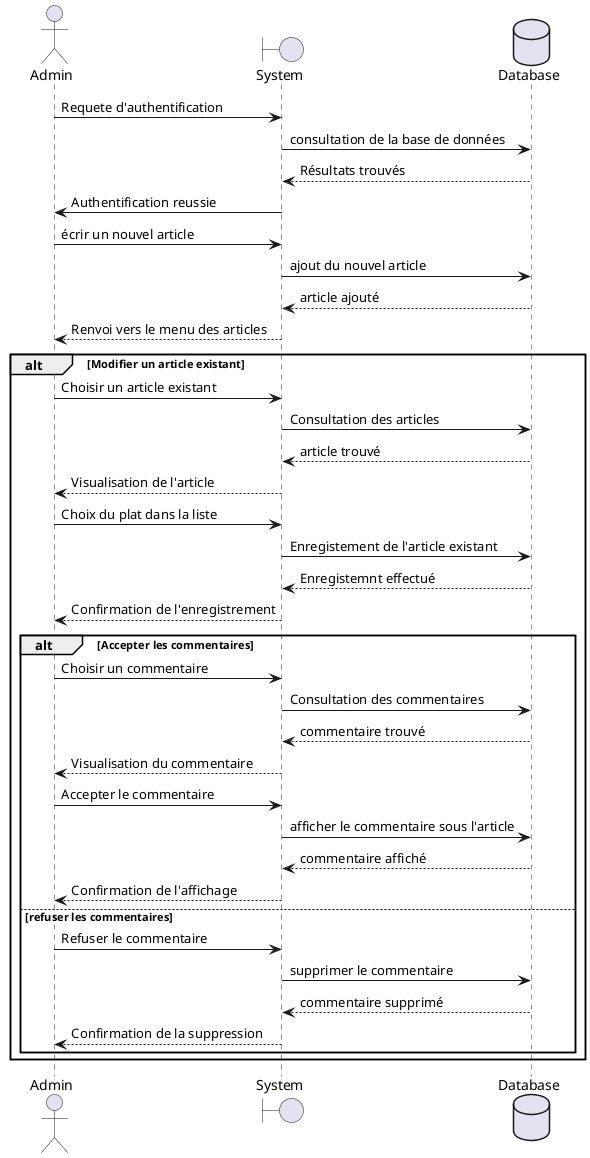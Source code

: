 @startuml connetion admin
    actor       Admin       as chef
    boundary    System    as system
    database    Database    as data

    chef -> system : Requete d'authentification
    system -> data : consultation de la base de données
    system <-- data : Résultats trouvés
    chef <- system : Authentification reussie
    chef -> system : écrir un nouvel article
    system -> data : ajout du nouvel article
    system <-- data : article ajouté
    chef <-- system : Renvoi vers le menu des articles

    alt Modifier un article existant
        chef -> system: Choisir un article existant
        system -> data: Consultation des articles
        system <-- data : article trouvé
        chef <-- system : Visualisation de l'article
        chef -> system: Choix du plat dans la liste
        system -> data: Enregistement de l'article existant
        system <-- data : Enregistemnt effectué
        chef <-- system : Confirmation de l'enregistrement

        alt Accepter les commentaires
            chef -> system: Choisir un commentaire
            system -> data: Consultation des commentaires
            system <-- data : commentaire trouvé
            chef <-- system : Visualisation du commentaire
            chef -> system: Accepter le commentaire
            system -> data: afficher le commentaire sous l'article
            system <-- data : commentaire affiché
            chef <-- system : Confirmation de l'affichage
        else refuser les commentaires 
            chef -> system: Refuser le commentaire
            system -> data: supprimer le commentaire
            system <-- data : commentaire supprimé
            chef <-- system : Confirmation de la suppression

        end
    end
@enduml
